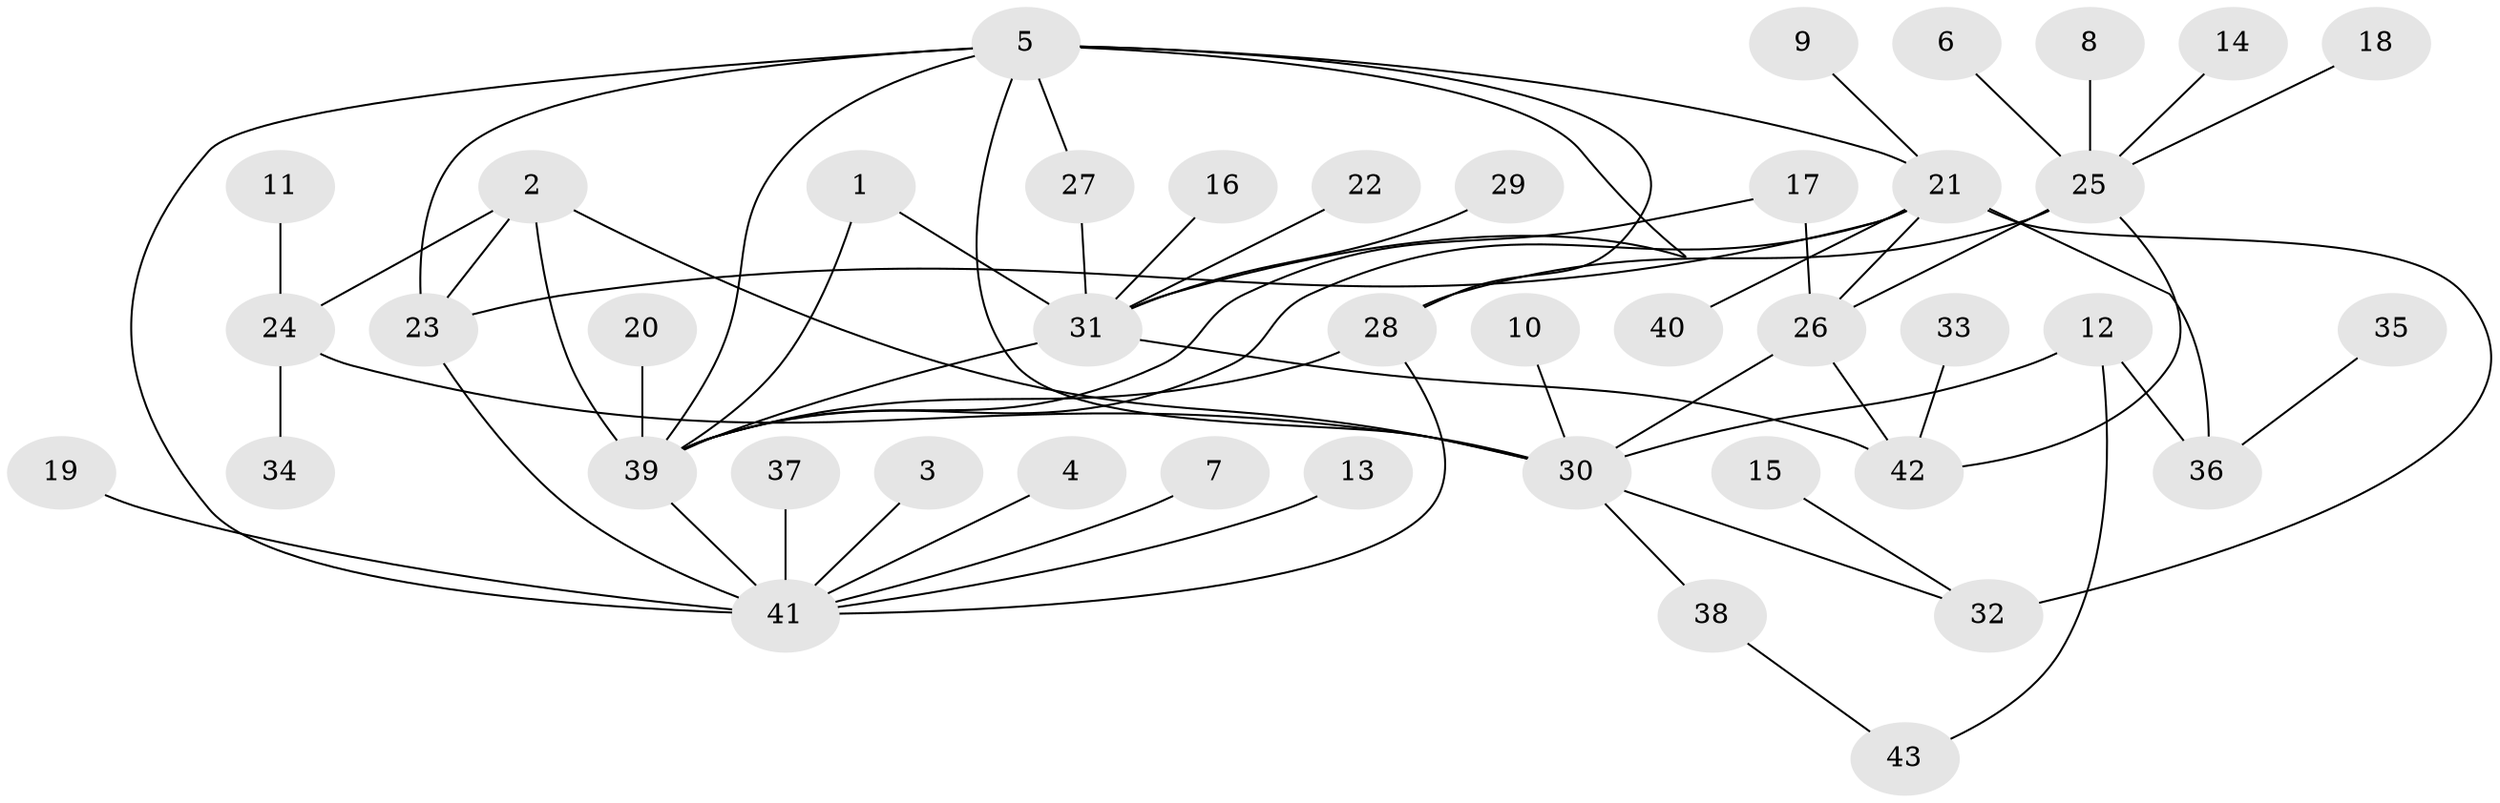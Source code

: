 // original degree distribution, {4: 0.03529411764705882, 6: 0.03529411764705882, 10: 0.011764705882352941, 7: 0.058823529411764705, 8: 0.023529411764705882, 3: 0.047058823529411764, 9: 0.03529411764705882, 5: 0.058823529411764705, 1: 0.4823529411764706, 2: 0.21176470588235294}
// Generated by graph-tools (version 1.1) at 2025/26/03/09/25 03:26:40]
// undirected, 43 vertices, 62 edges
graph export_dot {
graph [start="1"]
  node [color=gray90,style=filled];
  1;
  2;
  3;
  4;
  5;
  6;
  7;
  8;
  9;
  10;
  11;
  12;
  13;
  14;
  15;
  16;
  17;
  18;
  19;
  20;
  21;
  22;
  23;
  24;
  25;
  26;
  27;
  28;
  29;
  30;
  31;
  32;
  33;
  34;
  35;
  36;
  37;
  38;
  39;
  40;
  41;
  42;
  43;
  1 -- 31 [weight=2.0];
  1 -- 39 [weight=1.0];
  2 -- 23 [weight=1.0];
  2 -- 24 [weight=1.0];
  2 -- 30 [weight=2.0];
  2 -- 39 [weight=1.0];
  3 -- 41 [weight=1.0];
  4 -- 41 [weight=1.0];
  5 -- 21 [weight=1.0];
  5 -- 23 [weight=1.0];
  5 -- 27 [weight=1.0];
  5 -- 28 [weight=2.0];
  5 -- 30 [weight=1.0];
  5 -- 31 [weight=1.0];
  5 -- 39 [weight=1.0];
  5 -- 41 [weight=2.0];
  6 -- 25 [weight=1.0];
  7 -- 41 [weight=1.0];
  8 -- 25 [weight=1.0];
  9 -- 21 [weight=1.0];
  10 -- 30 [weight=1.0];
  11 -- 24 [weight=1.0];
  12 -- 30 [weight=1.0];
  12 -- 36 [weight=1.0];
  12 -- 43 [weight=1.0];
  13 -- 41 [weight=1.0];
  14 -- 25 [weight=1.0];
  15 -- 32 [weight=1.0];
  16 -- 31 [weight=1.0];
  17 -- 26 [weight=1.0];
  17 -- 39 [weight=1.0];
  18 -- 25 [weight=1.0];
  19 -- 41 [weight=1.0];
  20 -- 39 [weight=1.0];
  21 -- 23 [weight=1.0];
  21 -- 26 [weight=1.0];
  21 -- 32 [weight=4.0];
  21 -- 36 [weight=1.0];
  21 -- 39 [weight=1.0];
  21 -- 40 [weight=1.0];
  22 -- 31 [weight=1.0];
  23 -- 41 [weight=1.0];
  24 -- 30 [weight=2.0];
  24 -- 34 [weight=1.0];
  25 -- 26 [weight=2.0];
  25 -- 28 [weight=1.0];
  25 -- 42 [weight=1.0];
  26 -- 30 [weight=1.0];
  26 -- 42 [weight=2.0];
  27 -- 31 [weight=1.0];
  28 -- 39 [weight=1.0];
  28 -- 41 [weight=1.0];
  29 -- 31 [weight=1.0];
  30 -- 32 [weight=2.0];
  30 -- 38 [weight=1.0];
  31 -- 39 [weight=2.0];
  31 -- 42 [weight=1.0];
  33 -- 42 [weight=1.0];
  35 -- 36 [weight=1.0];
  37 -- 41 [weight=1.0];
  38 -- 43 [weight=1.0];
  39 -- 41 [weight=1.0];
}
